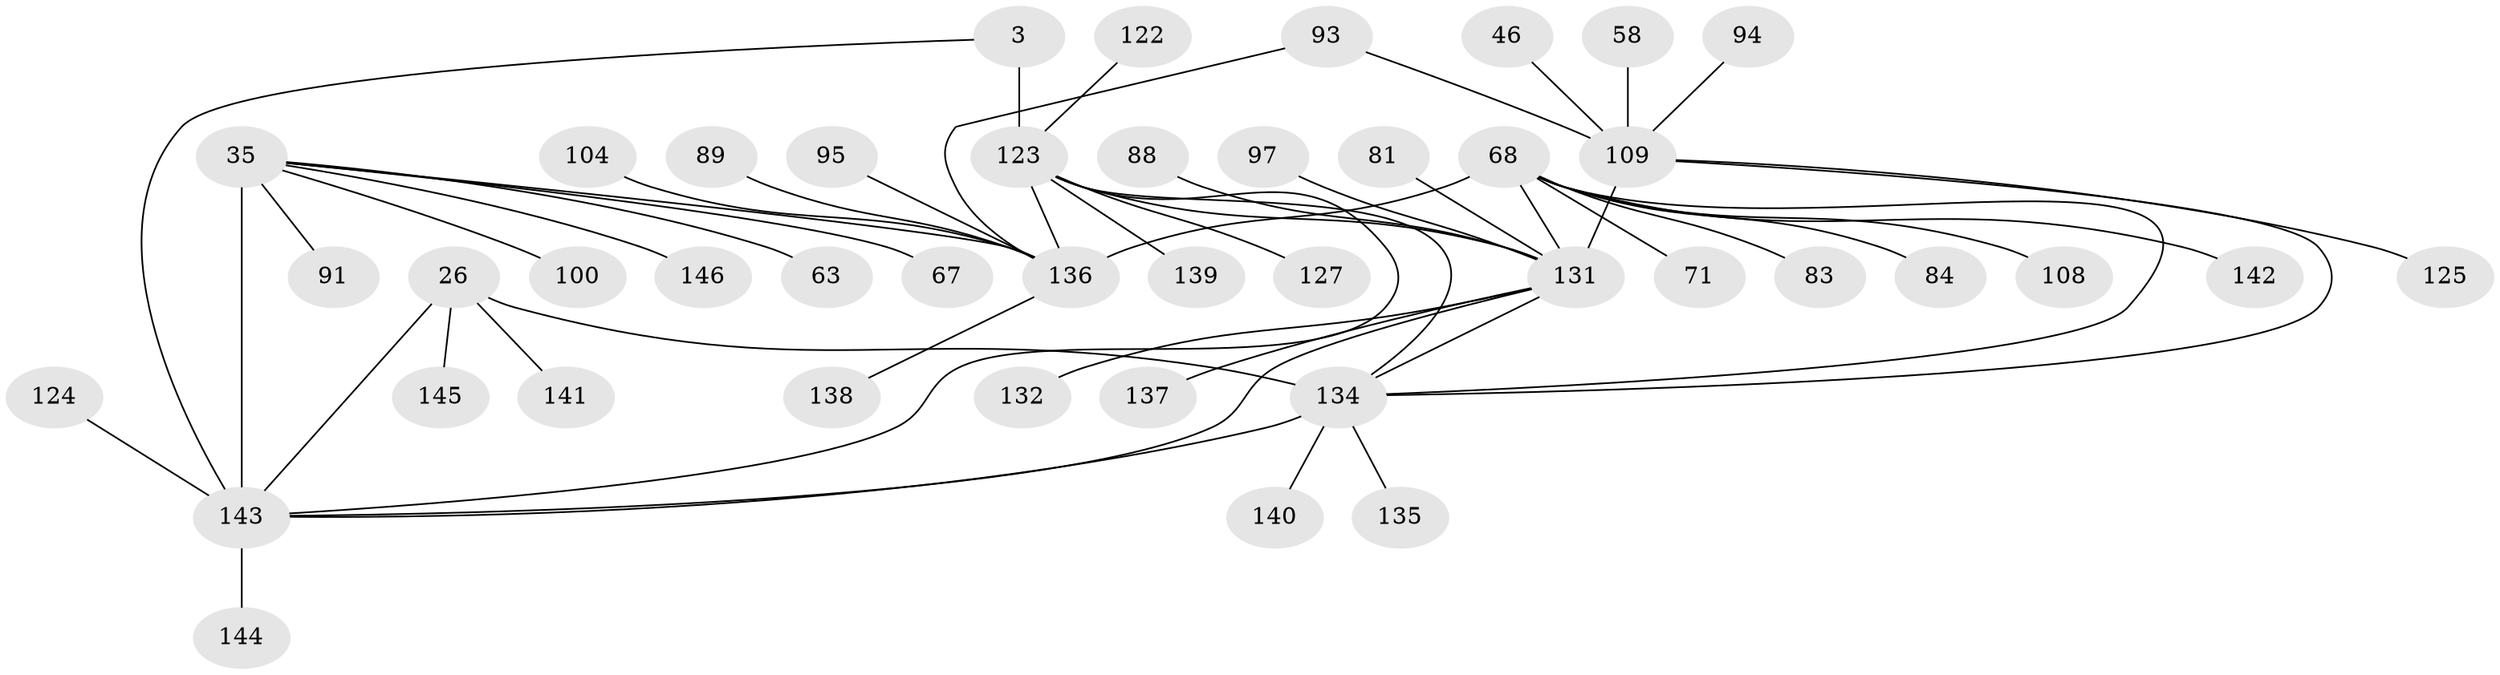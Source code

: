 // original degree distribution, {7: 0.03424657534246575, 12: 0.00684931506849315, 6: 0.0136986301369863, 8: 0.0410958904109589, 9: 0.04794520547945205, 14: 0.02054794520547945, 11: 0.0273972602739726, 15: 0.0136986301369863, 10: 0.03424657534246575, 2: 0.11643835616438356, 1: 0.6164383561643836, 3: 0.0273972602739726}
// Generated by graph-tools (version 1.1) at 2025/57/03/04/25 21:57:26]
// undirected, 43 vertices, 52 edges
graph export_dot {
graph [start="1"]
  node [color=gray90,style=filled];
  3 [super="+1"];
  26 [super="+25"];
  35 [super="+30+33"];
  46;
  58;
  63;
  67;
  68 [super="+65"];
  71;
  81;
  83;
  84 [super="+49"];
  88;
  89;
  91;
  93;
  94;
  95;
  97;
  100;
  104 [super="+36"];
  108;
  109 [super="+20"];
  122 [super="+74"];
  123 [super="+69+82+42+53+54+73+75+76+85+90+96+107+119+55+114+118+120"];
  124;
  125;
  127 [super="+45"];
  131 [super="+21+39+77+78+79"];
  132;
  134 [super="+133"];
  135 [super="+98"];
  136 [super="+14+80"];
  137;
  138 [super="+129"];
  139 [super="+52"];
  140;
  141;
  142;
  143 [super="+86+102+116+121"];
  144;
  145;
  146;
  3 -- 123 [weight=10];
  3 -- 143;
  26 -- 141;
  26 -- 145;
  26 -- 143;
  26 -- 134 [weight=10];
  35 -- 63;
  35 -- 67;
  35 -- 146;
  35 -- 143 [weight=12];
  35 -- 136;
  35 -- 91;
  35 -- 100;
  46 -- 109;
  58 -- 109;
  68 -- 131;
  68 -- 71;
  68 -- 136 [weight=12];
  68 -- 108;
  68 -- 142;
  68 -- 83;
  68 -- 84;
  68 -- 134 [weight=2];
  81 -- 131;
  88 -- 131;
  89 -- 136;
  93 -- 136;
  93 -- 109;
  94 -- 109;
  95 -- 136;
  97 -- 131;
  104 -- 136;
  109 -- 131 [weight=12];
  109 -- 134;
  109 -- 125;
  122 -- 123;
  123 -- 139;
  123 -- 131 [weight=2];
  123 -- 136 [weight=2];
  123 -- 127;
  123 -- 143;
  123 -- 134;
  124 -- 143;
  131 -- 132;
  131 -- 137;
  131 -- 143 [weight=2];
  131 -- 134 [weight=2];
  134 -- 135;
  134 -- 140;
  134 -- 143 [weight=2];
  136 -- 138;
  143 -- 144;
}
